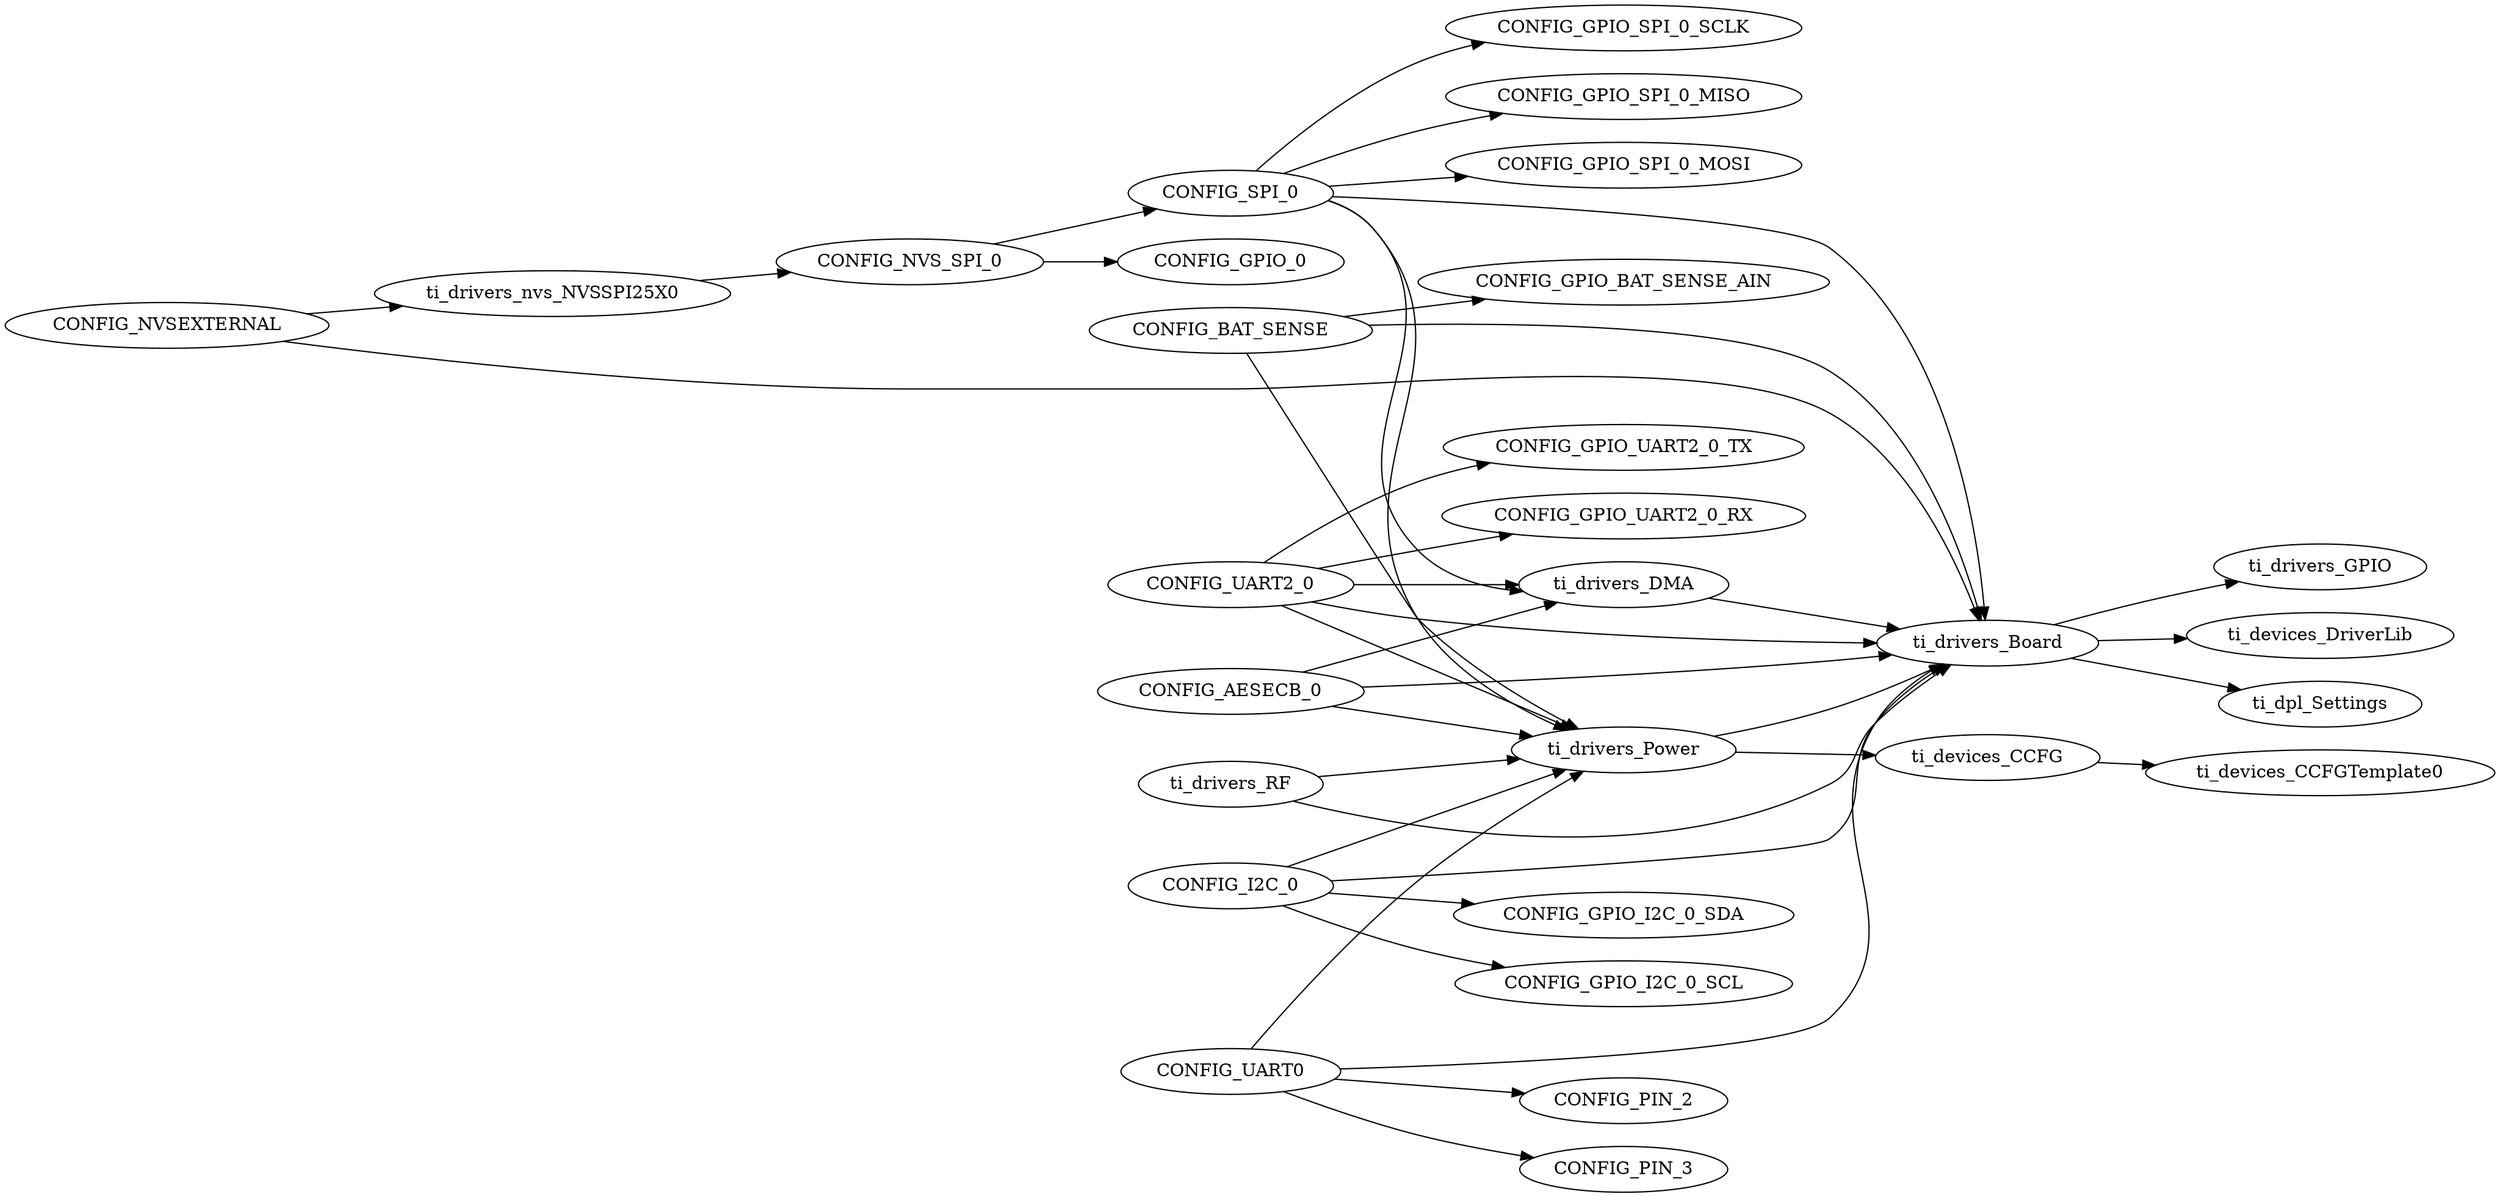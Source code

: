 digraph Model
{
    graph[rankdir=LR]

    // mod.$name=/ti/devices/CCFG
    ti_devices_CCFG -> ti_devices_CCFGTemplate0

    // mod.$name=/ti/devices/CCFGTemplate

    // mod.$name=/ti/devices/DriverLib

    // mod.$name=/ti/dpl/Settings

    // mod.$name=/ti/drivers/ADC
    CONFIG_BAT_SENSE -> ti_drivers_Power
    CONFIG_BAT_SENSE -> ti_drivers_Board
    CONFIG_BAT_SENSE -> CONFIG_GPIO_BAT_SENSE_AIN

    // mod.$name=/ti/drivers/AESECB
    CONFIG_AESECB_0 -> ti_drivers_DMA
    CONFIG_AESECB_0 -> ti_drivers_Power
    CONFIG_AESECB_0 -> ti_drivers_Board

    // mod.$name=/ti/drivers/Board
    ti_drivers_Board -> ti_drivers_GPIO
    ti_drivers_Board -> ti_devices_DriverLib
    ti_drivers_Board -> ti_dpl_Settings

    // mod.$name=/ti/drivers/DMA
    ti_drivers_DMA -> ti_drivers_Board

    // mod.$name=/ti/drivers/GPIO

    // mod.$name=/ti/drivers/I2C
    CONFIG_I2C_0 -> ti_drivers_Power
    CONFIG_I2C_0 -> ti_drivers_Board
    CONFIG_I2C_0 -> CONFIG_GPIO_I2C_0_SDA
    CONFIG_I2C_0 -> CONFIG_GPIO_I2C_0_SCL

    // mod.$name=/ti/drivers/NVS
    CONFIG_NVSEXTERNAL -> ti_drivers_Board
    CONFIG_NVSEXTERNAL -> ti_drivers_nvs_NVSSPI25X0

    // mod.$name=/ti/drivers/Power
    ti_drivers_Power -> ti_devices_CCFG
    ti_drivers_Power -> ti_drivers_Board

    // mod.$name=/ti/drivers/RF
    ti_drivers_RF -> ti_drivers_Power
    ti_drivers_RF -> ti_drivers_Board

    // mod.$name=/ti/drivers/RTOS

    // mod.$name=/ti/drivers/SPI
    CONFIG_SPI_0 -> ti_drivers_DMA
    CONFIG_SPI_0 -> ti_drivers_Power
    CONFIG_SPI_0 -> ti_drivers_Board
    CONFIG_SPI_0 -> CONFIG_GPIO_SPI_0_SCLK
    CONFIG_SPI_0 -> CONFIG_GPIO_SPI_0_MISO
    CONFIG_SPI_0 -> CONFIG_GPIO_SPI_0_MOSI

    // mod.$name=/ti/drivers/UART
    CONFIG_UART0 -> ti_drivers_Power
    CONFIG_UART0 -> ti_drivers_Board
    CONFIG_UART0 -> CONFIG_PIN_2
    CONFIG_UART0 -> CONFIG_PIN_3

    // mod.$name=/ti/drivers/UART2
    CONFIG_UART2_0 -> ti_drivers_DMA
    CONFIG_UART2_0 -> ti_drivers_Power
    CONFIG_UART2_0 -> ti_drivers_Board
    CONFIG_UART2_0 -> CONFIG_GPIO_UART2_0_TX
    CONFIG_UART2_0 -> CONFIG_GPIO_UART2_0_RX

    // mod.$name=/ti/drivers/nvs/NVSSPI25X
    ti_drivers_nvs_NVSSPI25X0 -> CONFIG_NVS_SPI_0

    // mod.$name=/ti/drivers/nvs/NVSSPI25XDevice
    CONFIG_NVS_SPI_0 -> CONFIG_GPIO_0
    CONFIG_NVS_SPI_0 -> CONFIG_SPI_0
}
